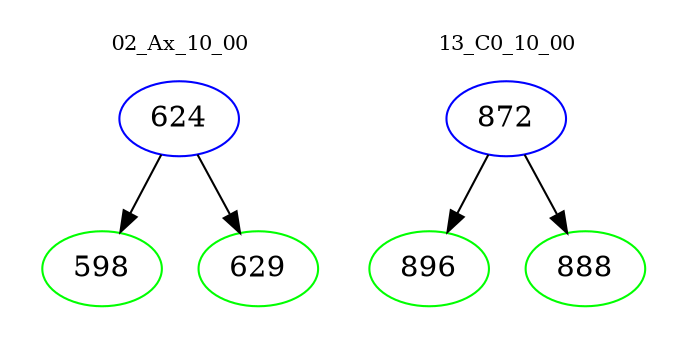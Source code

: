 digraph{
subgraph cluster_0 {
color = white
label = "02_Ax_10_00";
fontsize=10;
T0_624 [label="624", color="blue"]
T0_624 -> T0_598 [color="black"]
T0_598 [label="598", color="green"]
T0_624 -> T0_629 [color="black"]
T0_629 [label="629", color="green"]
}
subgraph cluster_1 {
color = white
label = "13_C0_10_00";
fontsize=10;
T1_872 [label="872", color="blue"]
T1_872 -> T1_896 [color="black"]
T1_896 [label="896", color="green"]
T1_872 -> T1_888 [color="black"]
T1_888 [label="888", color="green"]
}
}
